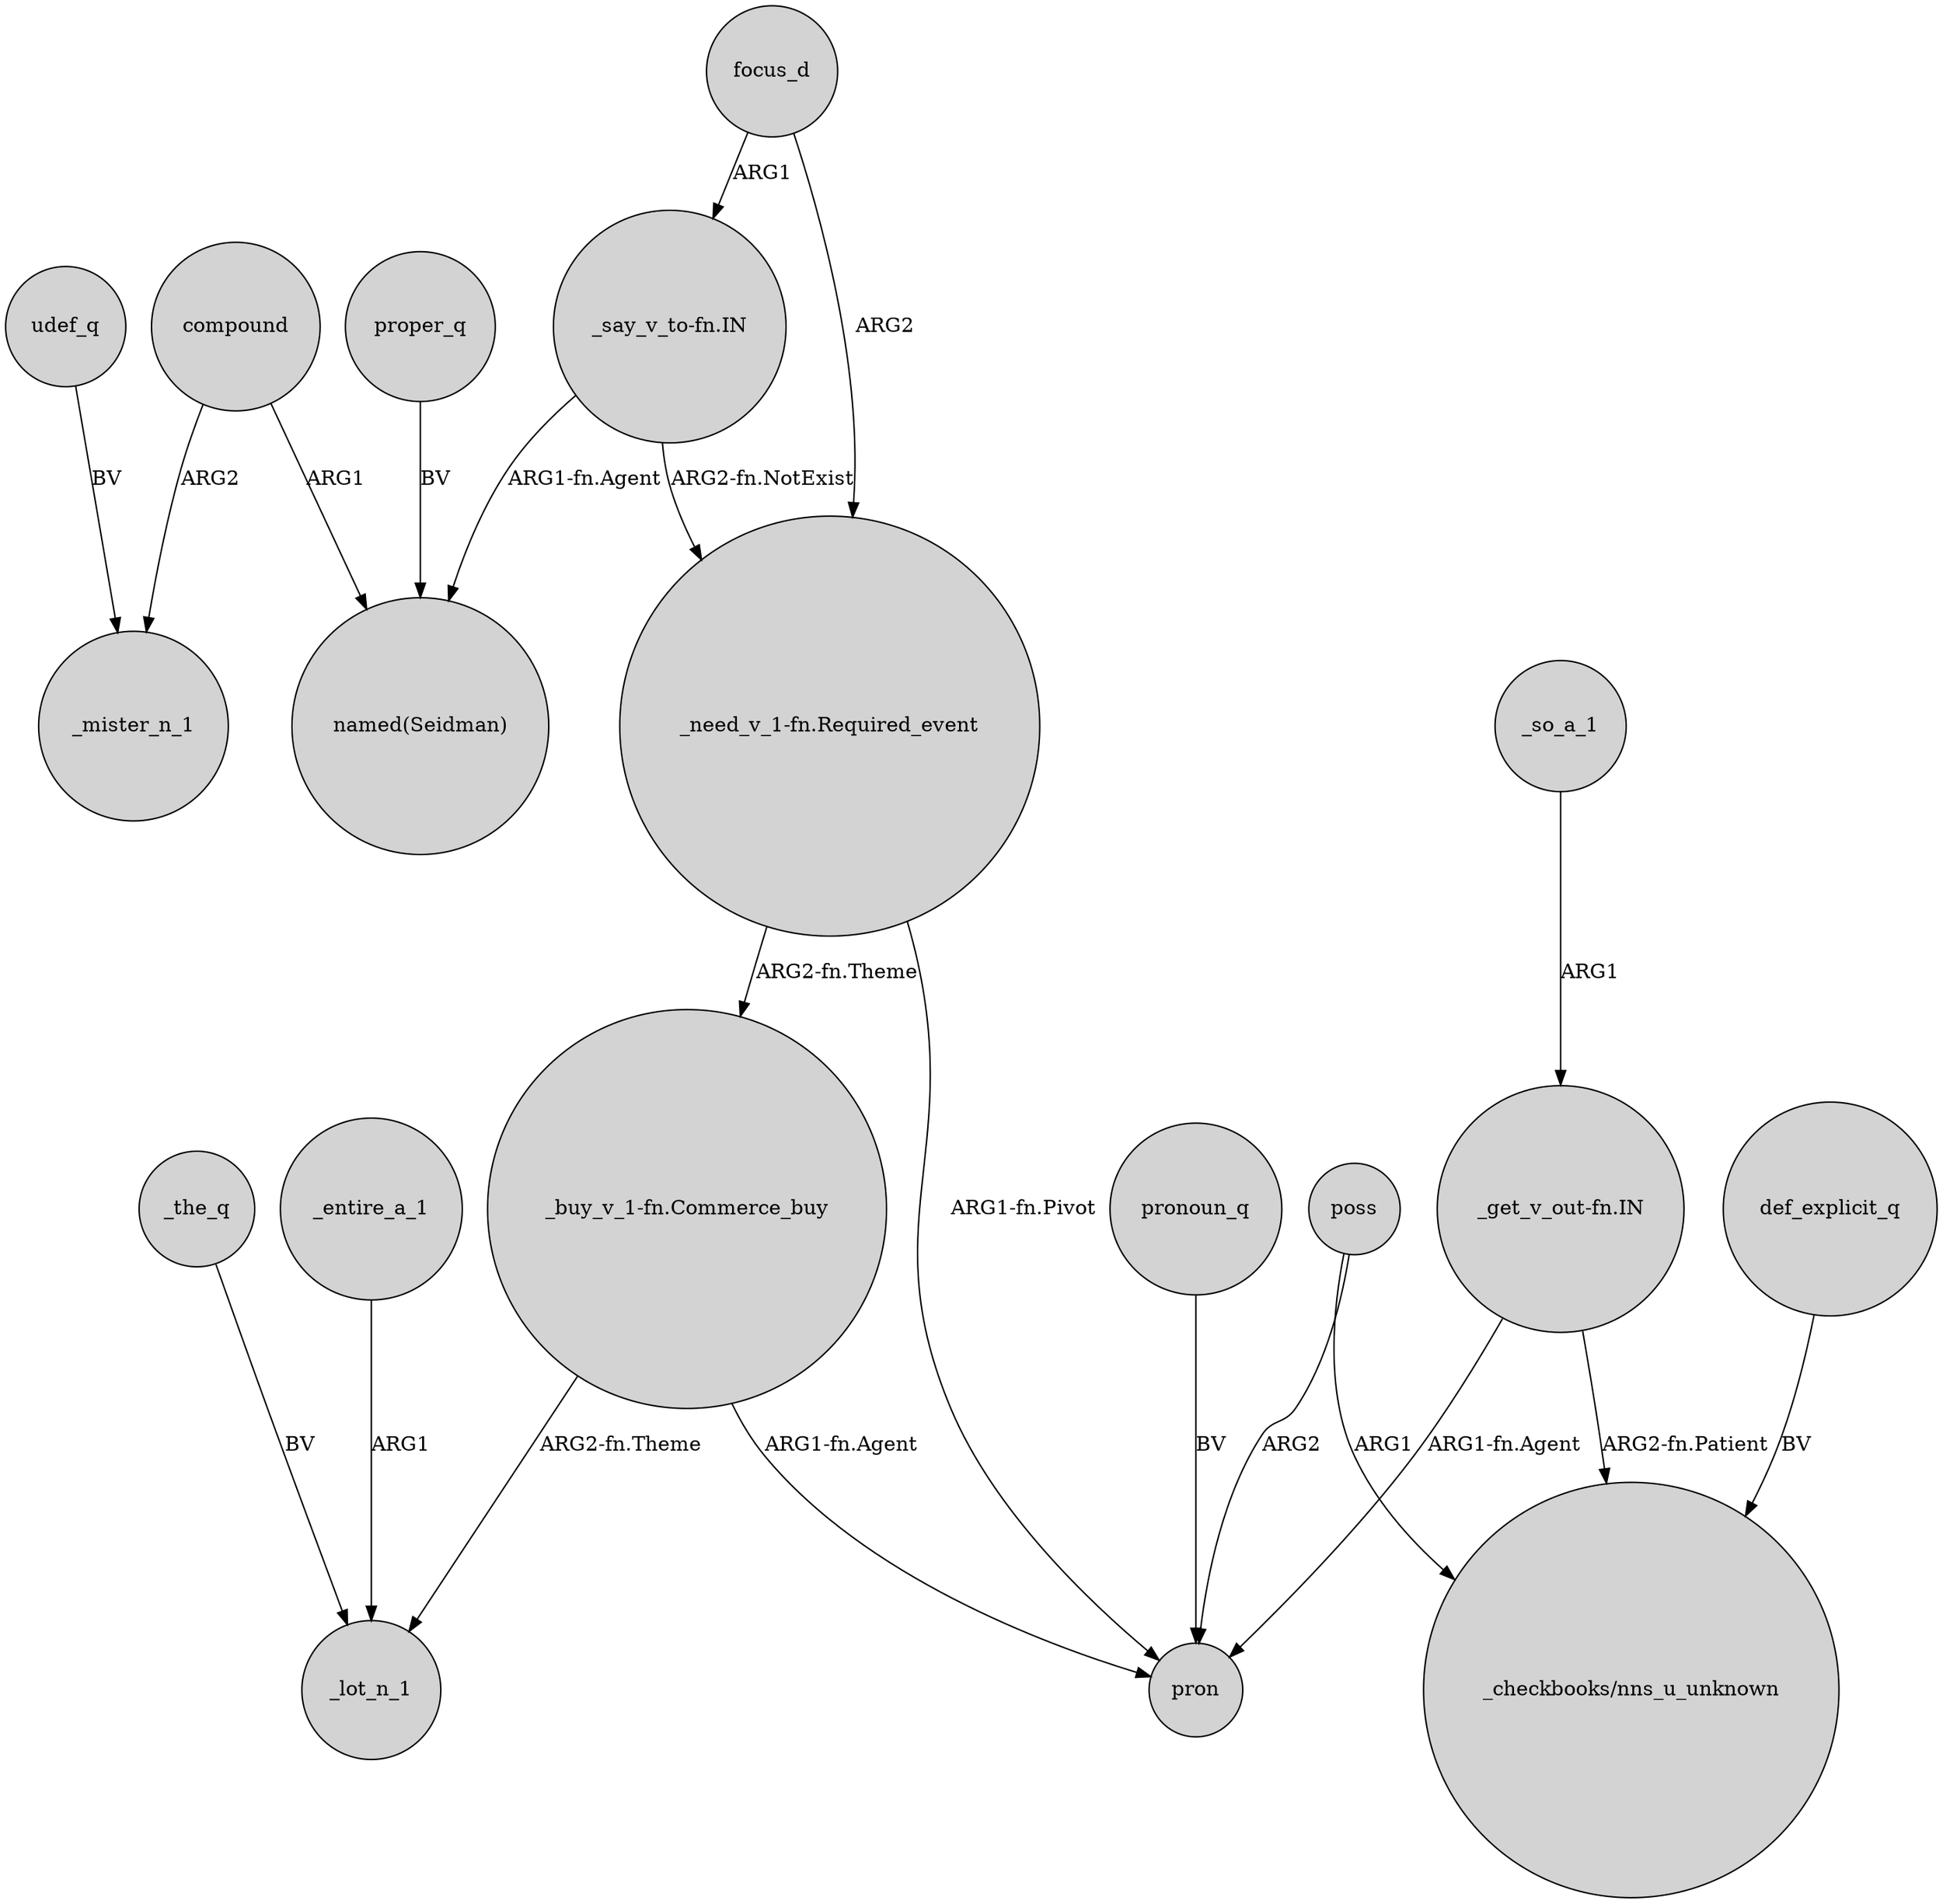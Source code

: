 digraph {
	node [shape=circle style=filled]
	poss -> pron [label=ARG2]
	"_say_v_to-fn.IN" -> "named(Seidman)" [label="ARG1-fn.Agent"]
	"_need_v_1-fn.Required_event" -> pron [label="ARG1-fn.Pivot"]
	"_buy_v_1-fn.Commerce_buy" -> pron [label="ARG1-fn.Agent"]
	compound -> _mister_n_1 [label=ARG2]
	udef_q -> _mister_n_1 [label=BV]
	"_need_v_1-fn.Required_event" -> "_buy_v_1-fn.Commerce_buy" [label="ARG2-fn.Theme"]
	focus_d -> "_need_v_1-fn.Required_event" [label=ARG2]
	def_explicit_q -> "_checkbooks/nns_u_unknown" [label=BV]
	proper_q -> "named(Seidman)" [label=BV]
	pronoun_q -> pron [label=BV]
	"_get_v_out-fn.IN" -> "_checkbooks/nns_u_unknown" [label="ARG2-fn.Patient"]
	_the_q -> _lot_n_1 [label=BV]
	_so_a_1 -> "_get_v_out-fn.IN" [label=ARG1]
	_entire_a_1 -> _lot_n_1 [label=ARG1]
	"_get_v_out-fn.IN" -> pron [label="ARG1-fn.Agent"]
	poss -> "_checkbooks/nns_u_unknown" [label=ARG1]
	"_say_v_to-fn.IN" -> "_need_v_1-fn.Required_event" [label="ARG2-fn.NotExist"]
	"_buy_v_1-fn.Commerce_buy" -> _lot_n_1 [label="ARG2-fn.Theme"]
	compound -> "named(Seidman)" [label=ARG1]
	focus_d -> "_say_v_to-fn.IN" [label=ARG1]
}
